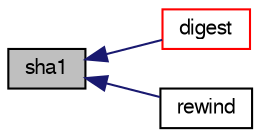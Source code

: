 digraph "sha1"
{
  bgcolor="transparent";
  edge [fontname="FreeSans",fontsize="10",labelfontname="FreeSans",labelfontsize="10"];
  node [fontname="FreeSans",fontsize="10",shape=record];
  rankdir="LR";
  Node1 [label="sha1",height=0.2,width=0.4,color="black", fillcolor="grey75", style="filled" fontcolor="black"];
  Node1 -> Node2 [dir="back",color="midnightblue",fontsize="10",style="solid",fontname="FreeSans"];
  Node2 [label="digest",height=0.2,width=0.4,color="red",URL="$a01684.html#accaac6f545b7e2a0b7815eefee071005",tooltip="Return SHA1::Digest for the data processed until now. "];
  Node1 -> Node3 [dir="back",color="midnightblue",fontsize="10",style="solid",fontname="FreeSans"];
  Node3 [label="rewind",height=0.2,width=0.4,color="black",URL="$a01684.html#ab8734e666421c9fe3b6380a818c6c727",tooltip="Clear the SHA1 calculation. "];
}
